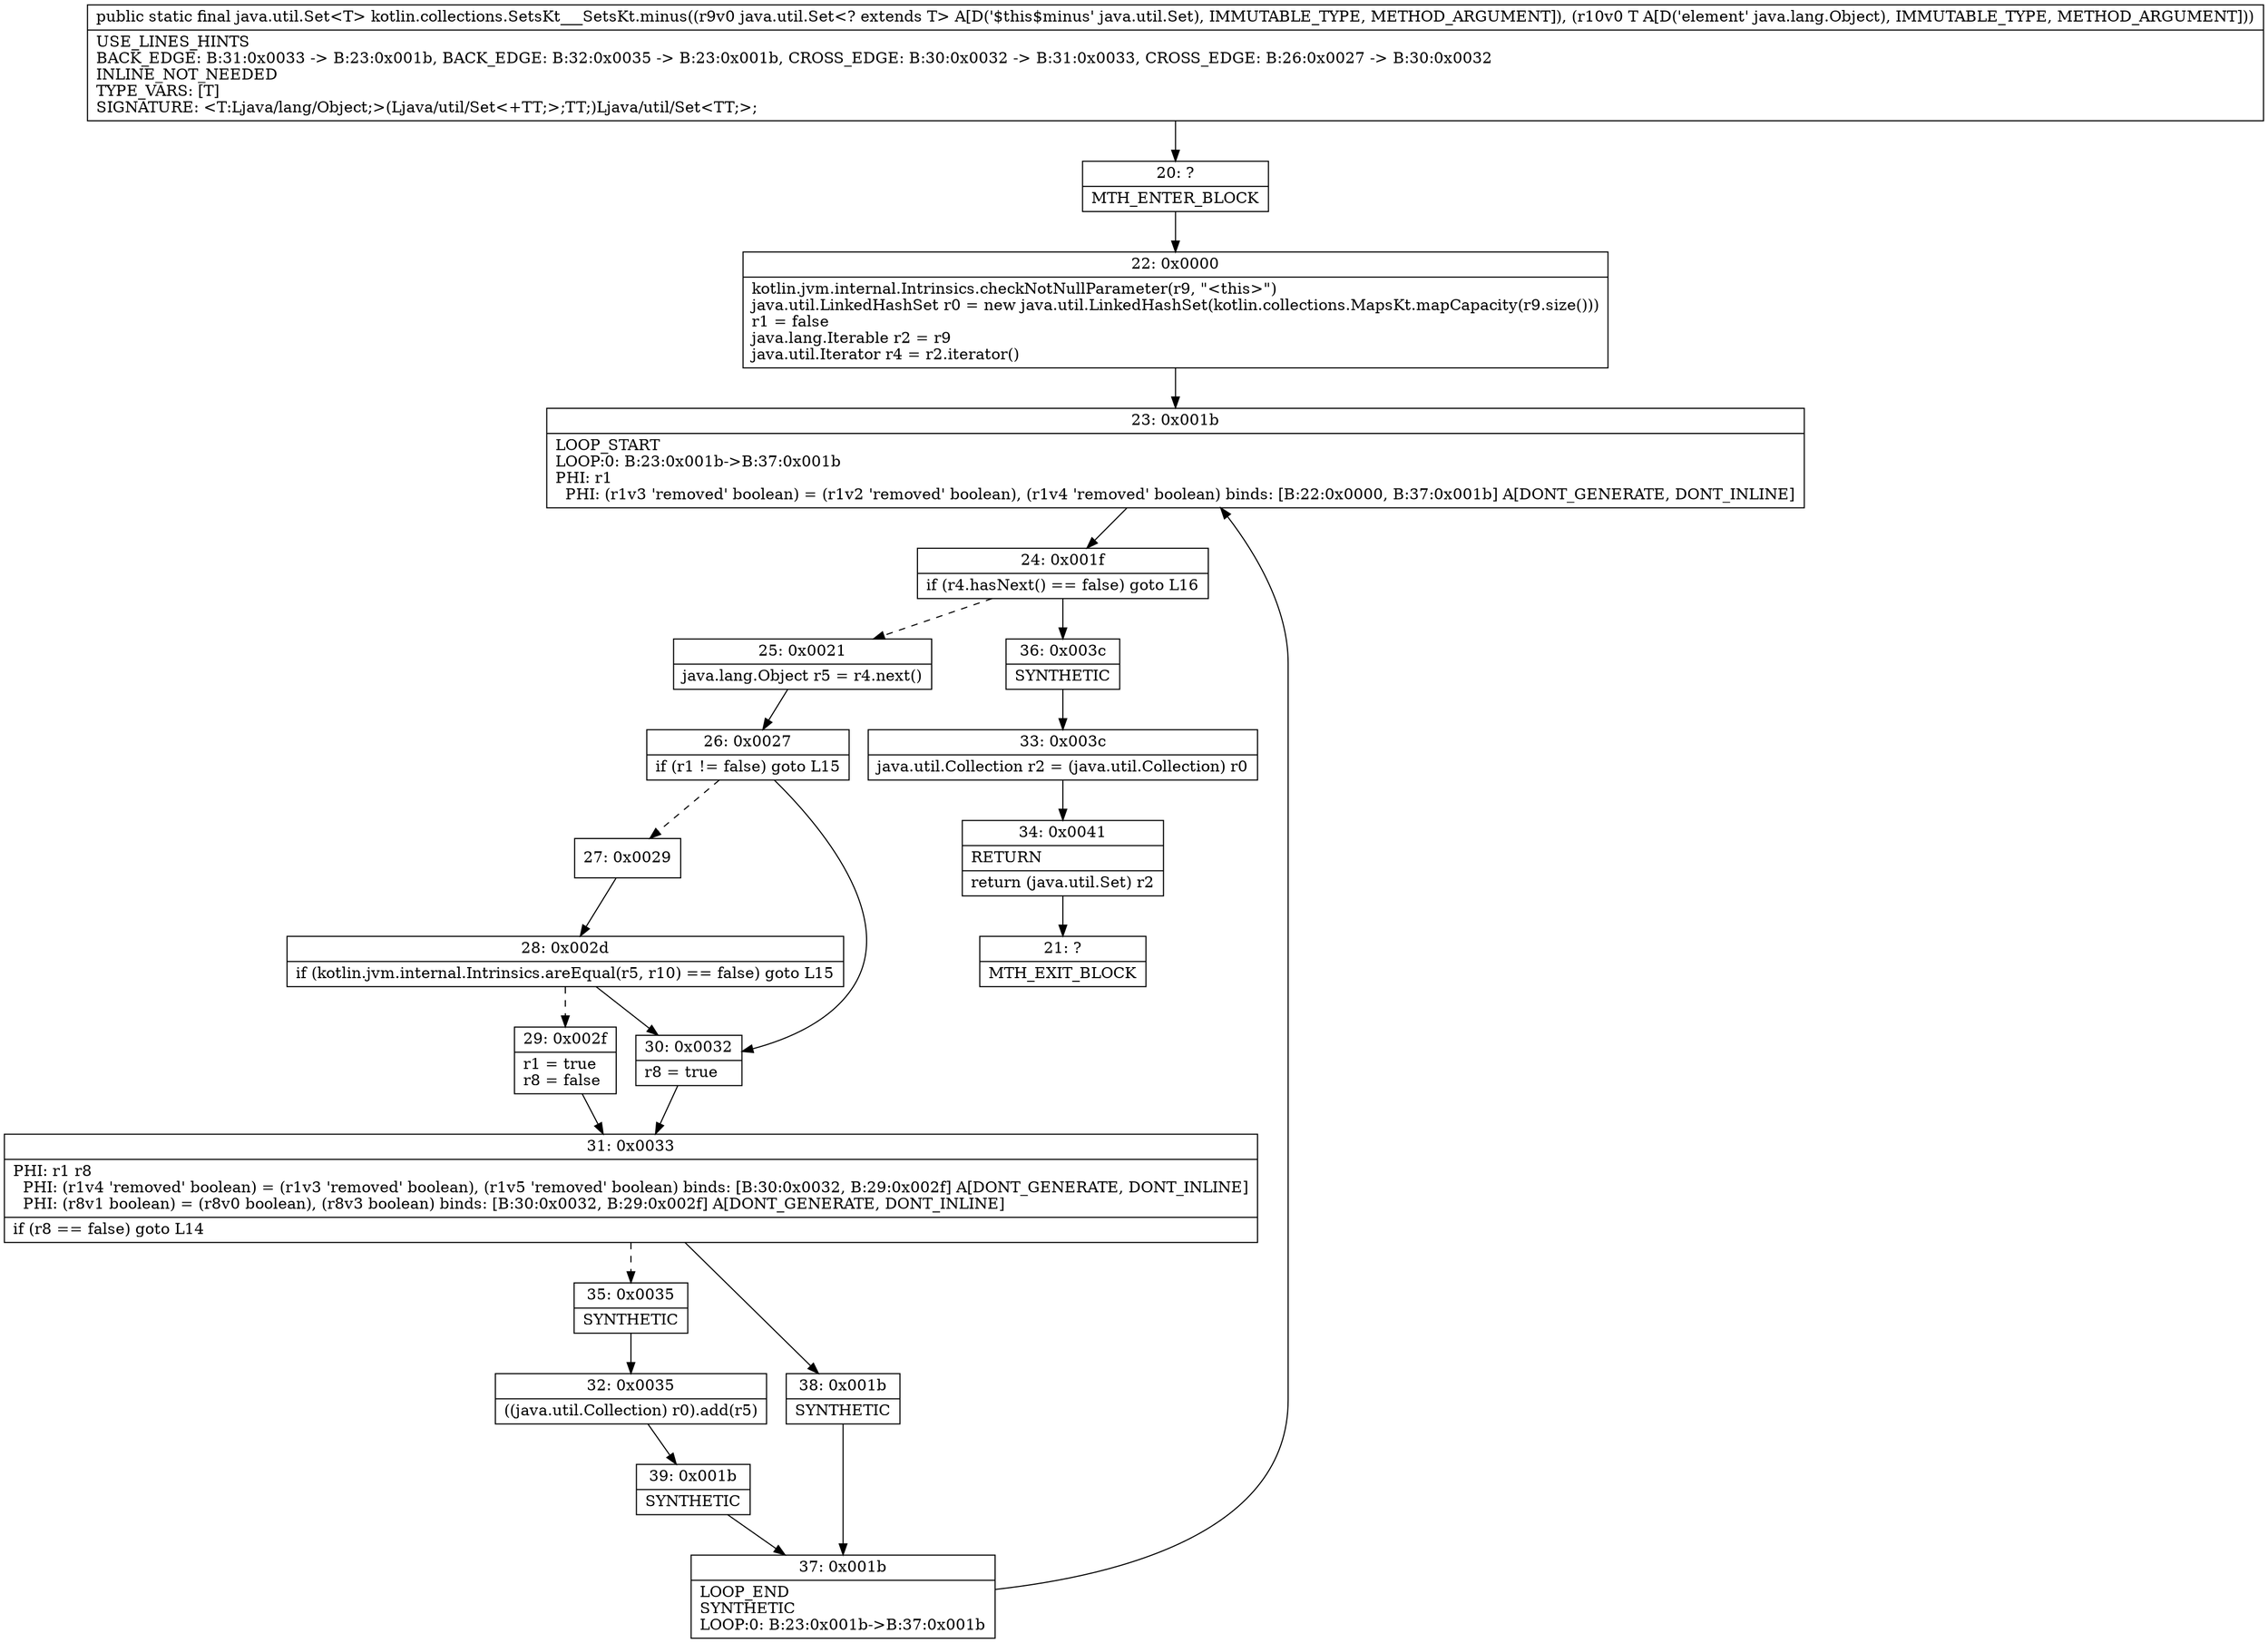 digraph "CFG forkotlin.collections.SetsKt___SetsKt.minus(Ljava\/util\/Set;Ljava\/lang\/Object;)Ljava\/util\/Set;" {
Node_20 [shape=record,label="{20\:\ ?|MTH_ENTER_BLOCK\l}"];
Node_22 [shape=record,label="{22\:\ 0x0000|kotlin.jvm.internal.Intrinsics.checkNotNullParameter(r9, \"\<this\>\")\ljava.util.LinkedHashSet r0 = new java.util.LinkedHashSet(kotlin.collections.MapsKt.mapCapacity(r9.size()))\lr1 = false\ljava.lang.Iterable r2 = r9\ljava.util.Iterator r4 = r2.iterator()\l}"];
Node_23 [shape=record,label="{23\:\ 0x001b|LOOP_START\lLOOP:0: B:23:0x001b\-\>B:37:0x001b\lPHI: r1 \l  PHI: (r1v3 'removed' boolean) = (r1v2 'removed' boolean), (r1v4 'removed' boolean) binds: [B:22:0x0000, B:37:0x001b] A[DONT_GENERATE, DONT_INLINE]\l}"];
Node_24 [shape=record,label="{24\:\ 0x001f|if (r4.hasNext() == false) goto L16\l}"];
Node_25 [shape=record,label="{25\:\ 0x0021|java.lang.Object r5 = r4.next()\l}"];
Node_26 [shape=record,label="{26\:\ 0x0027|if (r1 != false) goto L15\l}"];
Node_27 [shape=record,label="{27\:\ 0x0029}"];
Node_28 [shape=record,label="{28\:\ 0x002d|if (kotlin.jvm.internal.Intrinsics.areEqual(r5, r10) == false) goto L15\l}"];
Node_29 [shape=record,label="{29\:\ 0x002f|r1 = true\lr8 = false\l}"];
Node_31 [shape=record,label="{31\:\ 0x0033|PHI: r1 r8 \l  PHI: (r1v4 'removed' boolean) = (r1v3 'removed' boolean), (r1v5 'removed' boolean) binds: [B:30:0x0032, B:29:0x002f] A[DONT_GENERATE, DONT_INLINE]\l  PHI: (r8v1 boolean) = (r8v0 boolean), (r8v3 boolean) binds: [B:30:0x0032, B:29:0x002f] A[DONT_GENERATE, DONT_INLINE]\l|if (r8 == false) goto L14\l}"];
Node_35 [shape=record,label="{35\:\ 0x0035|SYNTHETIC\l}"];
Node_32 [shape=record,label="{32\:\ 0x0035|((java.util.Collection) r0).add(r5)\l}"];
Node_39 [shape=record,label="{39\:\ 0x001b|SYNTHETIC\l}"];
Node_37 [shape=record,label="{37\:\ 0x001b|LOOP_END\lSYNTHETIC\lLOOP:0: B:23:0x001b\-\>B:37:0x001b\l}"];
Node_38 [shape=record,label="{38\:\ 0x001b|SYNTHETIC\l}"];
Node_30 [shape=record,label="{30\:\ 0x0032|r8 = true\l}"];
Node_36 [shape=record,label="{36\:\ 0x003c|SYNTHETIC\l}"];
Node_33 [shape=record,label="{33\:\ 0x003c|java.util.Collection r2 = (java.util.Collection) r0\l}"];
Node_34 [shape=record,label="{34\:\ 0x0041|RETURN\l|return (java.util.Set) r2\l}"];
Node_21 [shape=record,label="{21\:\ ?|MTH_EXIT_BLOCK\l}"];
MethodNode[shape=record,label="{public static final java.util.Set\<T\> kotlin.collections.SetsKt___SetsKt.minus((r9v0 java.util.Set\<? extends T\> A[D('$this$minus' java.util.Set), IMMUTABLE_TYPE, METHOD_ARGUMENT]), (r10v0 T A[D('element' java.lang.Object), IMMUTABLE_TYPE, METHOD_ARGUMENT]))  | USE_LINES_HINTS\lBACK_EDGE: B:31:0x0033 \-\> B:23:0x001b, BACK_EDGE: B:32:0x0035 \-\> B:23:0x001b, CROSS_EDGE: B:30:0x0032 \-\> B:31:0x0033, CROSS_EDGE: B:26:0x0027 \-\> B:30:0x0032\lINLINE_NOT_NEEDED\lTYPE_VARS: [T]\lSIGNATURE: \<T:Ljava\/lang\/Object;\>(Ljava\/util\/Set\<+TT;\>;TT;)Ljava\/util\/Set\<TT;\>;\l}"];
MethodNode -> Node_20;Node_20 -> Node_22;
Node_22 -> Node_23;
Node_23 -> Node_24;
Node_24 -> Node_25[style=dashed];
Node_24 -> Node_36;
Node_25 -> Node_26;
Node_26 -> Node_27[style=dashed];
Node_26 -> Node_30;
Node_27 -> Node_28;
Node_28 -> Node_29[style=dashed];
Node_28 -> Node_30;
Node_29 -> Node_31;
Node_31 -> Node_35[style=dashed];
Node_31 -> Node_38;
Node_35 -> Node_32;
Node_32 -> Node_39;
Node_39 -> Node_37;
Node_37 -> Node_23;
Node_38 -> Node_37;
Node_30 -> Node_31;
Node_36 -> Node_33;
Node_33 -> Node_34;
Node_34 -> Node_21;
}

